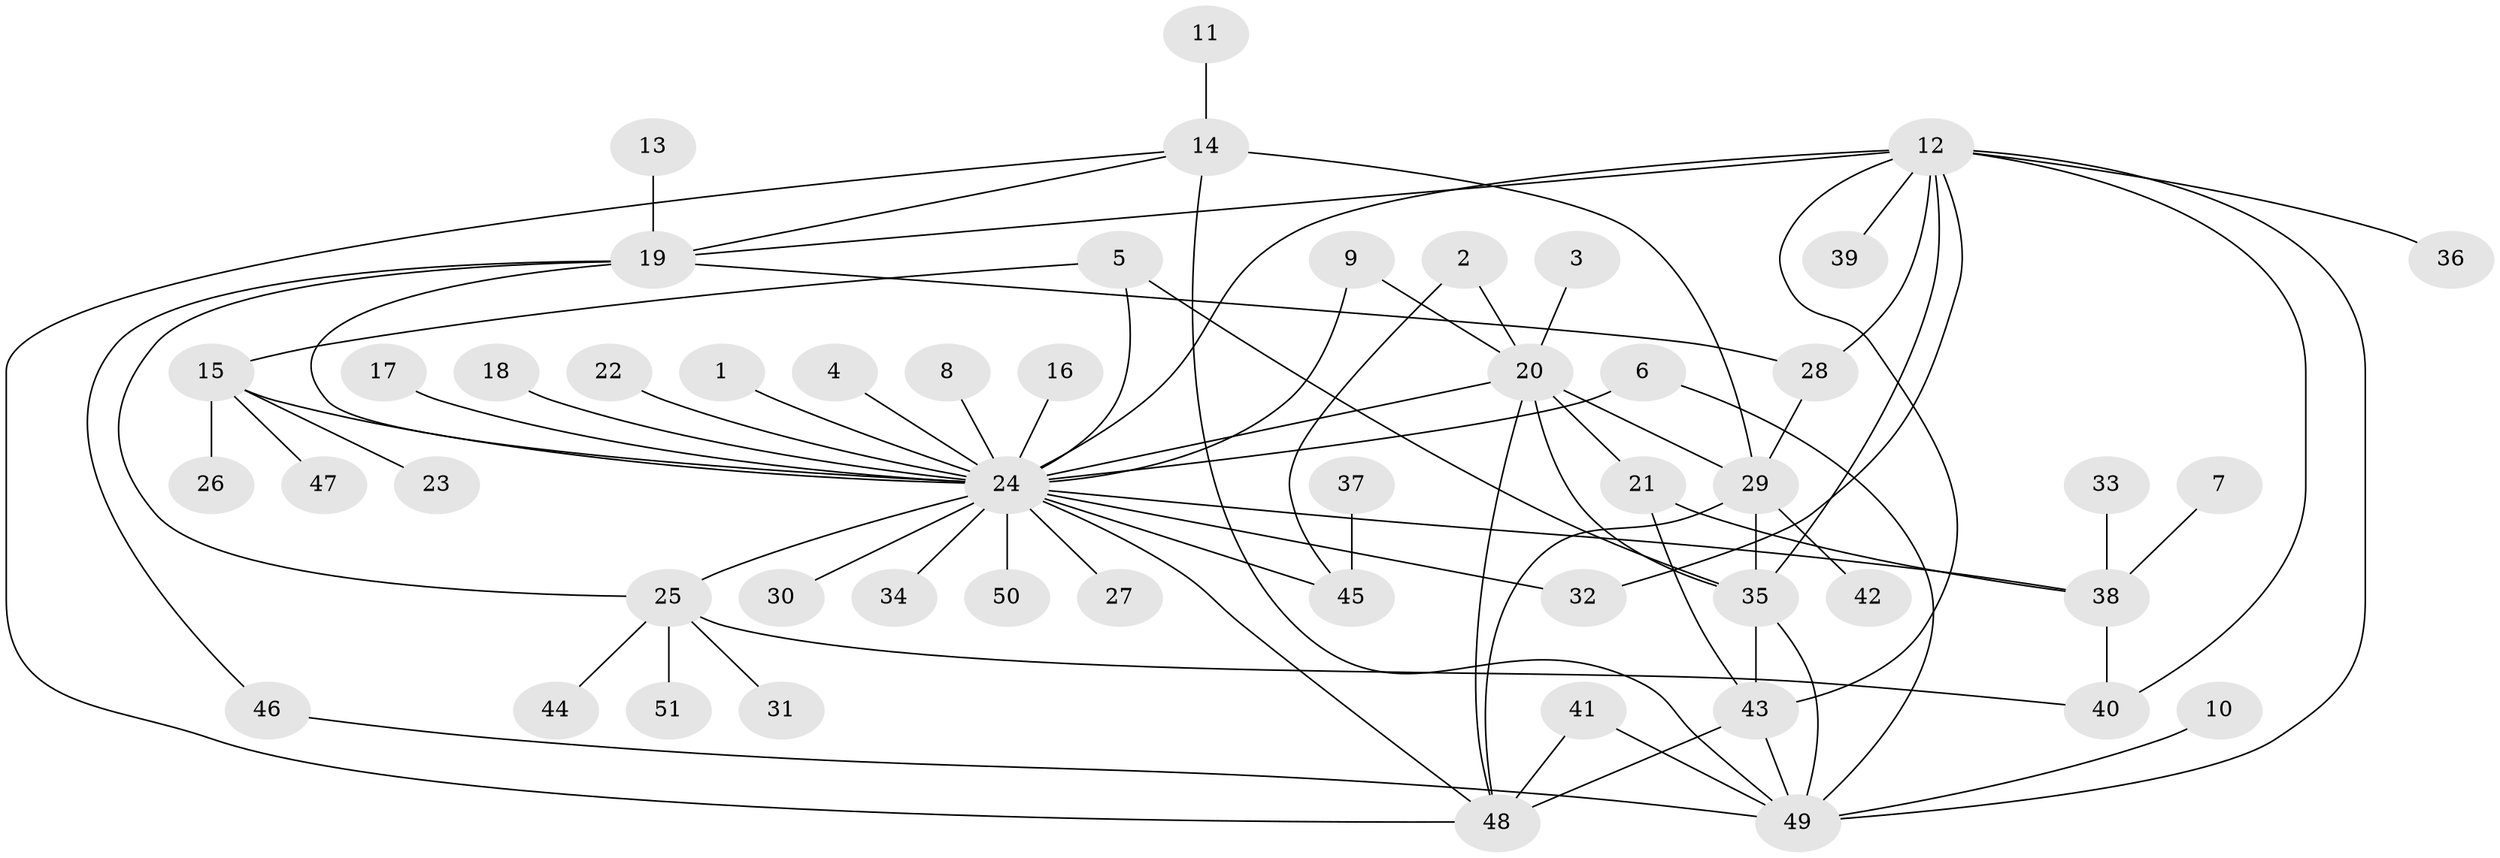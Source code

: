 // original degree distribution, {1: 0.51, 27: 0.01, 2: 0.19, 3: 0.12, 9: 0.03, 10: 0.02, 5: 0.05, 4: 0.03, 7: 0.02, 6: 0.02}
// Generated by graph-tools (version 1.1) at 2025/01/03/09/25 03:01:57]
// undirected, 51 vertices, 77 edges
graph export_dot {
graph [start="1"]
  node [color=gray90,style=filled];
  1;
  2;
  3;
  4;
  5;
  6;
  7;
  8;
  9;
  10;
  11;
  12;
  13;
  14;
  15;
  16;
  17;
  18;
  19;
  20;
  21;
  22;
  23;
  24;
  25;
  26;
  27;
  28;
  29;
  30;
  31;
  32;
  33;
  34;
  35;
  36;
  37;
  38;
  39;
  40;
  41;
  42;
  43;
  44;
  45;
  46;
  47;
  48;
  49;
  50;
  51;
  1 -- 24 [weight=1.0];
  2 -- 20 [weight=1.0];
  2 -- 45 [weight=1.0];
  3 -- 20 [weight=1.0];
  4 -- 24 [weight=1.0];
  5 -- 15 [weight=1.0];
  5 -- 24 [weight=1.0];
  5 -- 35 [weight=1.0];
  6 -- 24 [weight=1.0];
  6 -- 49 [weight=1.0];
  7 -- 38 [weight=1.0];
  8 -- 24 [weight=1.0];
  9 -- 20 [weight=1.0];
  9 -- 24 [weight=1.0];
  10 -- 49 [weight=1.0];
  11 -- 14 [weight=1.0];
  12 -- 19 [weight=1.0];
  12 -- 24 [weight=2.0];
  12 -- 28 [weight=2.0];
  12 -- 32 [weight=1.0];
  12 -- 35 [weight=1.0];
  12 -- 36 [weight=1.0];
  12 -- 39 [weight=1.0];
  12 -- 40 [weight=1.0];
  12 -- 43 [weight=1.0];
  12 -- 49 [weight=1.0];
  13 -- 19 [weight=1.0];
  14 -- 19 [weight=1.0];
  14 -- 29 [weight=2.0];
  14 -- 48 [weight=1.0];
  14 -- 49 [weight=1.0];
  15 -- 23 [weight=1.0];
  15 -- 24 [weight=1.0];
  15 -- 26 [weight=1.0];
  15 -- 47 [weight=1.0];
  16 -- 24 [weight=1.0];
  17 -- 24 [weight=1.0];
  18 -- 24 [weight=1.0];
  19 -- 24 [weight=1.0];
  19 -- 25 [weight=1.0];
  19 -- 28 [weight=1.0];
  19 -- 46 [weight=1.0];
  20 -- 21 [weight=1.0];
  20 -- 24 [weight=1.0];
  20 -- 29 [weight=1.0];
  20 -- 35 [weight=1.0];
  20 -- 48 [weight=1.0];
  21 -- 38 [weight=1.0];
  21 -- 43 [weight=1.0];
  22 -- 24 [weight=2.0];
  24 -- 25 [weight=1.0];
  24 -- 27 [weight=1.0];
  24 -- 30 [weight=1.0];
  24 -- 32 [weight=1.0];
  24 -- 34 [weight=1.0];
  24 -- 38 [weight=1.0];
  24 -- 45 [weight=1.0];
  24 -- 48 [weight=1.0];
  24 -- 50 [weight=1.0];
  25 -- 31 [weight=1.0];
  25 -- 40 [weight=1.0];
  25 -- 44 [weight=1.0];
  25 -- 51 [weight=1.0];
  28 -- 29 [weight=1.0];
  29 -- 35 [weight=1.0];
  29 -- 42 [weight=1.0];
  29 -- 48 [weight=2.0];
  33 -- 38 [weight=1.0];
  35 -- 43 [weight=1.0];
  35 -- 49 [weight=1.0];
  37 -- 45 [weight=1.0];
  38 -- 40 [weight=1.0];
  41 -- 48 [weight=1.0];
  41 -- 49 [weight=1.0];
  43 -- 48 [weight=1.0];
  43 -- 49 [weight=1.0];
  46 -- 49 [weight=1.0];
}
